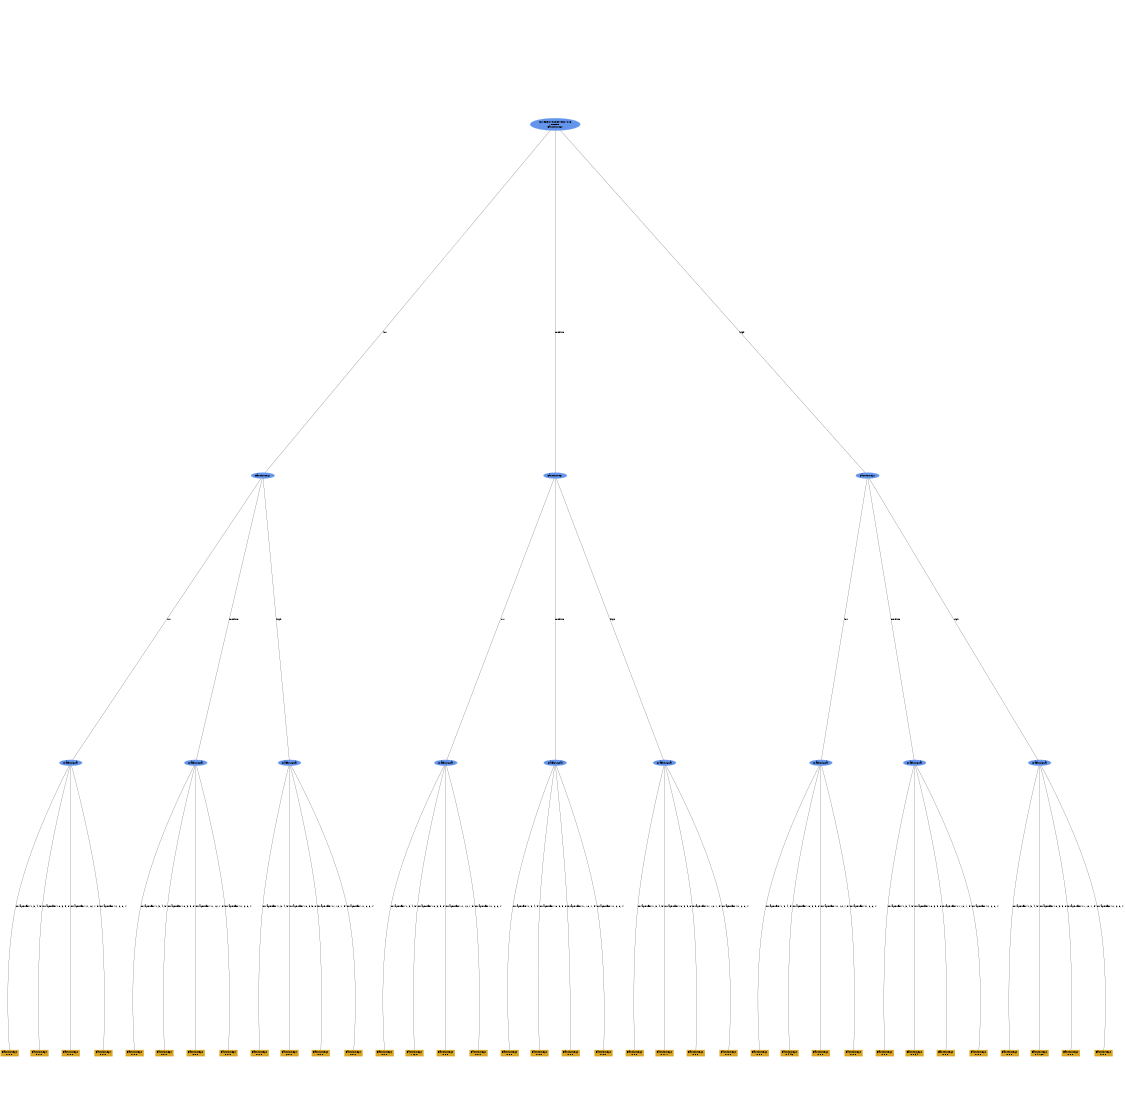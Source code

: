 digraph "DD" {
size = "7.5,10"
ratio=1.0;
center = true;
edge [dir = none];
{ rank = same; node [shape=ellipse, style=filled, color=cornflowerblue];"22083" [label="score=934.5258975307006\nN=250\nEast_in_seg0"];}
{ rank = same; node [shape=ellipse, style=filled, color=cornflowerblue];"22096" [label="East_in_seg1"];}
{ rank = same; node [shape=ellipse, style=filled, color=cornflowerblue];"22109" [label="East_in_seg1"];}
{ rank = same; node [shape=ellipse, style=filled, color=cornflowerblue];"22122" [label="East_in_seg1"];}
{ rank = same; node [shape=ellipse, style=filled, color=cornflowerblue];"22131" [label="TrafficSignal"];}
{ rank = same; node [shape=ellipse, style=filled, color=cornflowerblue];"22141" [label="TrafficSignal"];}
{ rank = same; node [shape=ellipse, style=filled, color=cornflowerblue];"22151" [label="TrafficSignal"];}
{ rank = same; node [shape=ellipse, style=filled, color=cornflowerblue];"22161" [label="TrafficSignal"];}
{ rank = same; node [shape=ellipse, style=filled, color=cornflowerblue];"22171" [label="TrafficSignal"];}
{ rank = same; node [shape=ellipse, style=filled, color=cornflowerblue];"22181" [label="TrafficSignal"];}
{ rank = same; node [shape=ellipse, style=filled, color=cornflowerblue];"22191" [label="TrafficSignal"];}
{ rank = same; node [shape=ellipse, style=filled, color=cornflowerblue];"22201" [label="TrafficSignal"];}
{ rank = same; node [shape=ellipse, style=filled, color=cornflowerblue];"22211" [label="TrafficSignal"];}
{ rank = same; node [shape=box, style=filled, color=goldenrod];"22132" [label="East_in_seg0\n0 0 0 "];}
{ rank = same; node [shape=box, style=filled, color=goldenrod];"22133" [label="East_in_seg0\n5 0 0 "];}
{ rank = same; node [shape=box, style=filled, color=goldenrod];"22134" [label="East_in_seg0\n0 0 0 "];}
{ rank = same; node [shape=box, style=filled, color=goldenrod];"22135" [label="East_in_seg0\n0 0 0 "];}
{ rank = same; node [shape=box, style=filled, color=goldenrod];"22142" [label="East_in_seg0\n0 0 0 "];}
{ rank = same; node [shape=box, style=filled, color=goldenrod];"22143" [label="East_in_seg0\n0 0 0 "];}
{ rank = same; node [shape=box, style=filled, color=goldenrod];"22144" [label="East_in_seg0\n0 0 0 "];}
{ rank = same; node [shape=box, style=filled, color=goldenrod];"22145" [label="East_in_seg0\n0 0 0 "];}
{ rank = same; node [shape=box, style=filled, color=goldenrod];"22152" [label="East_in_seg0\n0 0 0 "];}
{ rank = same; node [shape=box, style=filled, color=goldenrod];"22153" [label="East_in_seg0\n2 0 0 "];}
{ rank = same; node [shape=box, style=filled, color=goldenrod];"22154" [label="East_in_seg0\n0 0 0 "];}
{ rank = same; node [shape=box, style=filled, color=goldenrod];"22155" [label="East_in_seg0\n0 0 0 "];}
{ rank = same; node [shape=box, style=filled, color=goldenrod];"22162" [label="East_in_seg0\n0 0 0 "];}
{ rank = same; node [shape=box, style=filled, color=goldenrod];"22163" [label="East_in_seg0\n1 16 0 "];}
{ rank = same; node [shape=box, style=filled, color=goldenrod];"22164" [label="East_in_seg0\n0 0 0 "];}
{ rank = same; node [shape=box, style=filled, color=goldenrod];"22165" [label="East_in_seg0\n0 0 0 "];}
{ rank = same; node [shape=box, style=filled, color=goldenrod];"22172" [label="East_in_seg0\n0 0 0 "];}
{ rank = same; node [shape=box, style=filled, color=goldenrod];"22173" [label="East_in_seg0\n0 0 0 "];}
{ rank = same; node [shape=box, style=filled, color=goldenrod];"22174" [label="East_in_seg0\n0 0 0 "];}
{ rank = same; node [shape=box, style=filled, color=goldenrod];"22175" [label="East_in_seg0\n0 0 0 "];}
{ rank = same; node [shape=box, style=filled, color=goldenrod];"22182" [label="East_in_seg0\n0 0 0 "];}
{ rank = same; node [shape=box, style=filled, color=goldenrod];"22183" [label="East_in_seg0\n0 17 1 "];}
{ rank = same; node [shape=box, style=filled, color=goldenrod];"22184" [label="East_in_seg0\n0 0 0 "];}
{ rank = same; node [shape=box, style=filled, color=goldenrod];"22185" [label="East_in_seg0\n0 0 0 "];}
{ rank = same; node [shape=box, style=filled, color=goldenrod];"22192" [label="East_in_seg0\n0 0 0 "];}
{ rank = same; node [shape=box, style=filled, color=goldenrod];"22193" [label="East_in_seg0\n0 4 46 "];}
{ rank = same; node [shape=box, style=filled, color=goldenrod];"22194" [label="East_in_seg0\n0 0 0 "];}
{ rank = same; node [shape=box, style=filled, color=goldenrod];"22195" [label="East_in_seg0\n0 0 0 "];}
{ rank = same; node [shape=box, style=filled, color=goldenrod];"22202" [label="East_in_seg0\n0 0 0 "];}
{ rank = same; node [shape=box, style=filled, color=goldenrod];"22203" [label="East_in_seg0\n0 0 34 "];}
{ rank = same; node [shape=box, style=filled, color=goldenrod];"22204" [label="East_in_seg0\n0 0 0 "];}
{ rank = same; node [shape=box, style=filled, color=goldenrod];"22205" [label="East_in_seg0\n0 0 0 "];}
{ rank = same; node [shape=box, style=filled, color=goldenrod];"22212" [label="East_in_seg0\n0 0 0 "];}
{ rank = same; node [shape=box, style=filled, color=goldenrod];"22213" [label="East_in_seg0\n0 4 120 "];}
{ rank = same; node [shape=box, style=filled, color=goldenrod];"22214" [label="East_in_seg0\n0 0 0 "];}
{ rank = same; node [shape=box, style=filled, color=goldenrod];"22215" [label="East_in_seg0\n0 0 0 "];}
"22083" -> "22096" [label = "low"];
"22083" -> "22109" [label = "medium"];
"22083" -> "22122" [label = "high"];
"22096" -> "22131" [label = "low"];
"22096" -> "22141" [label = "medium"];
"22096" -> "22151" [label = "high"];
"22109" -> "22161" [label = "low"];
"22109" -> "22171" [label = "medium"];
"22109" -> "22181" [label = "high"];
"22122" -> "22191" [label = "low"];
"22122" -> "22201" [label = "medium"];
"22122" -> "22211" [label = "high"];
"22131" -> "22132" [label = "ArrayBuffer(1, 3, 4, 5)"];
"22131" -> "22133" [label = "ArrayBuffer(10, 3, 5, 8)"];
"22131" -> "22134" [label = "ArrayBuffer(11, 12, 7, 9)"];
"22131" -> "22135" [label = "ArrayBuffer(11, 2, 6, 7)"];
"22141" -> "22142" [label = "ArrayBuffer(1, 3, 4, 5)"];
"22141" -> "22143" [label = "ArrayBuffer(10, 3, 5, 8)"];
"22141" -> "22144" [label = "ArrayBuffer(11, 12, 7, 9)"];
"22141" -> "22145" [label = "ArrayBuffer(11, 2, 6, 7)"];
"22151" -> "22152" [label = "ArrayBuffer(1, 3, 4, 5)"];
"22151" -> "22153" [label = "ArrayBuffer(10, 3, 5, 8)"];
"22151" -> "22154" [label = "ArrayBuffer(11, 12, 7, 9)"];
"22151" -> "22155" [label = "ArrayBuffer(11, 2, 6, 7)"];
"22161" -> "22162" [label = "ArrayBuffer(1, 3, 4, 5)"];
"22161" -> "22163" [label = "ArrayBuffer(10, 3, 5, 8)"];
"22161" -> "22164" [label = "ArrayBuffer(11, 12, 7, 9)"];
"22161" -> "22165" [label = "ArrayBuffer(11, 2, 6, 7)"];
"22171" -> "22172" [label = "ArrayBuffer(1, 3, 4, 5)"];
"22171" -> "22173" [label = "ArrayBuffer(10, 3, 5, 8)"];
"22171" -> "22174" [label = "ArrayBuffer(11, 12, 7, 9)"];
"22171" -> "22175" [label = "ArrayBuffer(11, 2, 6, 7)"];
"22181" -> "22182" [label = "ArrayBuffer(1, 3, 4, 5)"];
"22181" -> "22183" [label = "ArrayBuffer(10, 3, 5, 8)"];
"22181" -> "22184" [label = "ArrayBuffer(11, 12, 7, 9)"];
"22181" -> "22185" [label = "ArrayBuffer(11, 2, 6, 7)"];
"22191" -> "22192" [label = "ArrayBuffer(1, 3, 4, 5)"];
"22191" -> "22193" [label = "ArrayBuffer(10, 3, 5, 8)"];
"22191" -> "22194" [label = "ArrayBuffer(11, 12, 7, 9)"];
"22191" -> "22195" [label = "ArrayBuffer(11, 2, 6, 7)"];
"22201" -> "22202" [label = "ArrayBuffer(1, 3, 4, 5)"];
"22201" -> "22203" [label = "ArrayBuffer(10, 3, 5, 8)"];
"22201" -> "22204" [label = "ArrayBuffer(11, 12, 7, 9)"];
"22201" -> "22205" [label = "ArrayBuffer(11, 2, 6, 7)"];
"22211" -> "22212" [label = "ArrayBuffer(1, 3, 4, 5)"];
"22211" -> "22213" [label = "ArrayBuffer(10, 3, 5, 8)"];
"22211" -> "22214" [label = "ArrayBuffer(11, 12, 7, 9)"];
"22211" -> "22215" [label = "ArrayBuffer(11, 2, 6, 7)"];

}